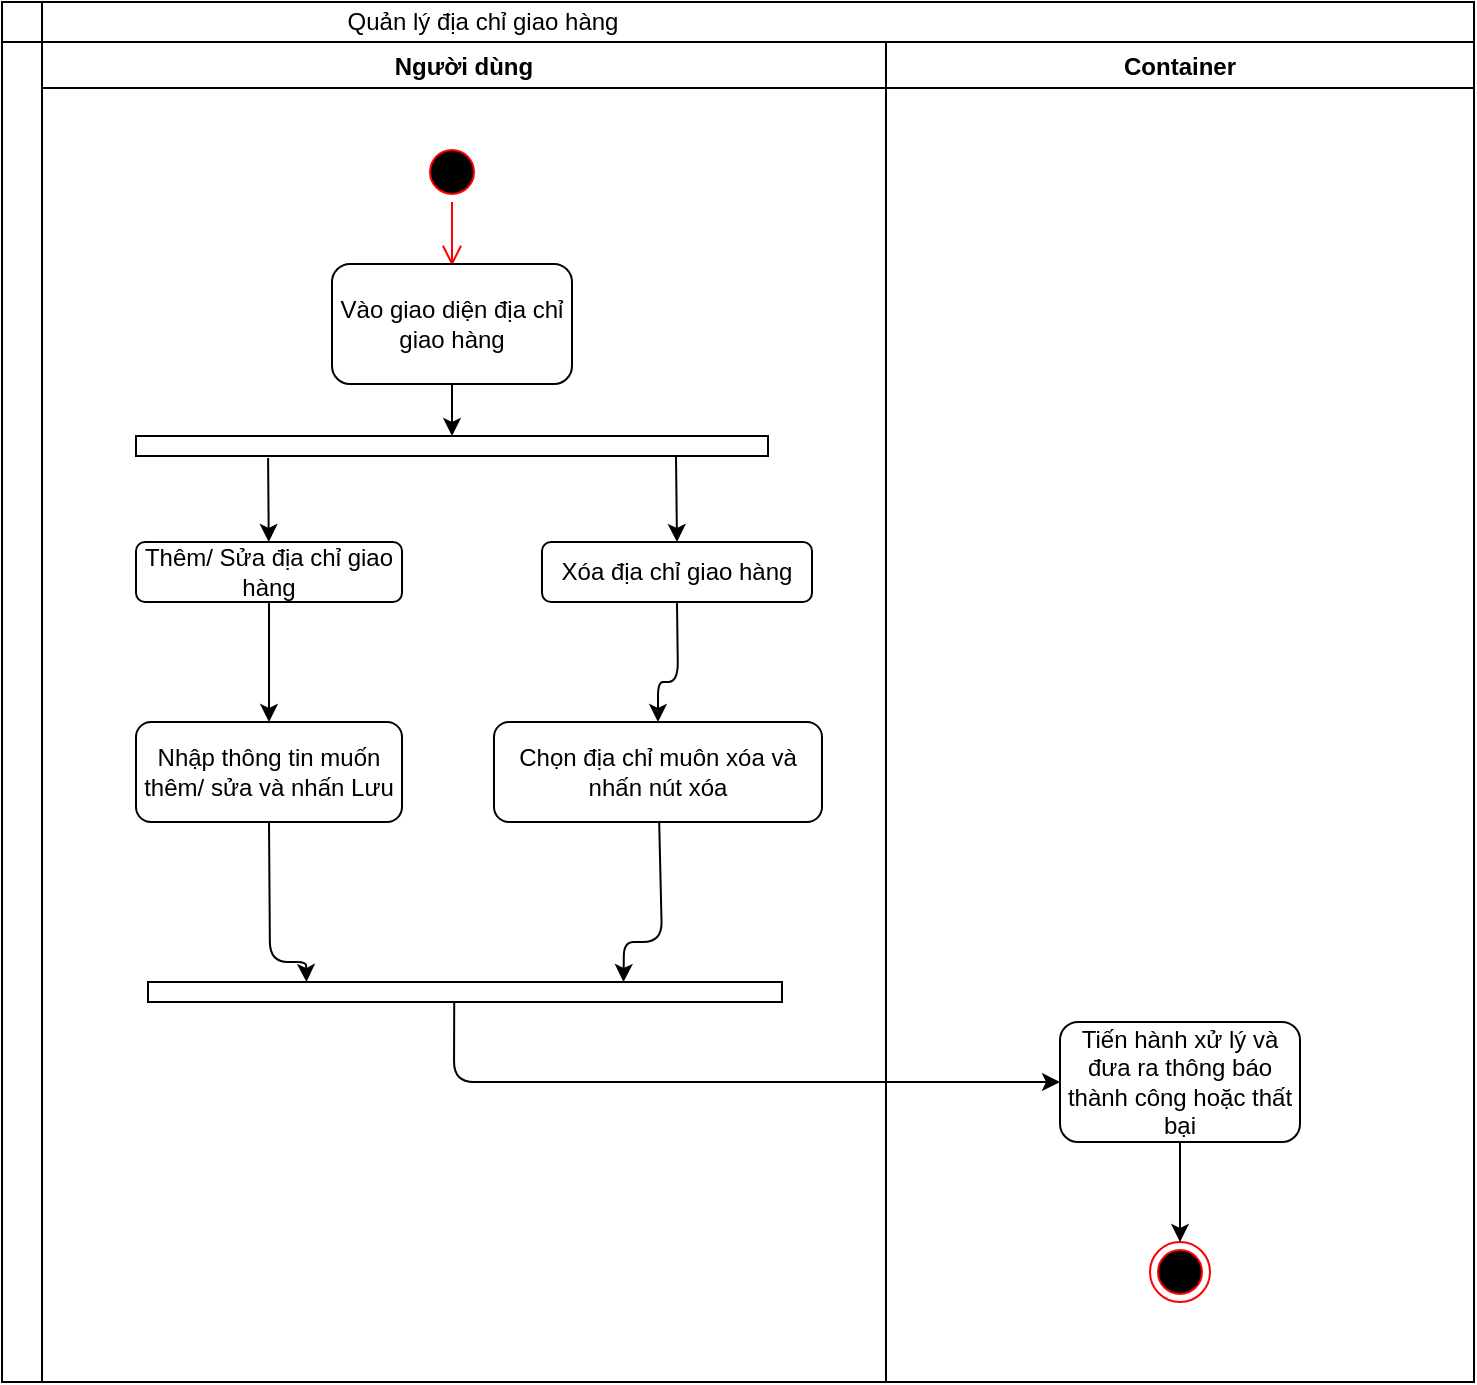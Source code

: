 <mxfile version="11.1.4" type="device"><diagram id="R-p1R3rmLyb1tVqgWHjV" name="Page-1"><mxGraphModel dx="1086" dy="448" grid="0" gridSize="10" guides="1" tooltips="1" connect="1" arrows="1" fold="1" page="0" pageScale="1" pageWidth="850" pageHeight="1100" math="0" shadow="0"><root><mxCell id="0"/><mxCell id="1" parent="0"/><mxCell id="QdmenRKpb6uVGYCdSDJF-2" value="" style="shape=internalStorage;whiteSpace=wrap;html=1;backgroundOutline=1;" vertex="1" parent="1"><mxGeometry x="144" y="410" width="736" height="690" as="geometry"/></mxCell><mxCell id="QdmenRKpb6uVGYCdSDJF-3" value="Người dùng" style="swimlane;" vertex="1" parent="1"><mxGeometry x="164" y="430" width="422" height="670" as="geometry"/></mxCell><mxCell id="QdmenRKpb6uVGYCdSDJF-4" value="" style="ellipse;html=1;shape=startState;fillColor=#000000;strokeColor=#ff0000;" vertex="1" parent="QdmenRKpb6uVGYCdSDJF-3"><mxGeometry x="190" y="50" width="30" height="30" as="geometry"/></mxCell><mxCell id="QdmenRKpb6uVGYCdSDJF-5" value="" style="edgeStyle=orthogonalEdgeStyle;html=1;verticalAlign=bottom;endArrow=open;endSize=8;strokeColor=#ff0000;" edge="1" parent="QdmenRKpb6uVGYCdSDJF-3" source="QdmenRKpb6uVGYCdSDJF-4"><mxGeometry relative="1" as="geometry"><mxPoint x="205" y="112" as="targetPoint"/></mxGeometry></mxCell><mxCell id="QdmenRKpb6uVGYCdSDJF-6" value="Vào giao diện địa chỉ giao hàng" style="rounded=1;whiteSpace=wrap;html=1;" vertex="1" parent="QdmenRKpb6uVGYCdSDJF-3"><mxGeometry x="145" y="111" width="120" height="60" as="geometry"/></mxCell><mxCell id="QdmenRKpb6uVGYCdSDJF-9" value="Thêm/ Sửa địa chỉ giao hàng" style="rounded=1;whiteSpace=wrap;html=1;" vertex="1" parent="QdmenRKpb6uVGYCdSDJF-3"><mxGeometry x="47" y="250" width="133" height="30" as="geometry"/></mxCell><mxCell id="QdmenRKpb6uVGYCdSDJF-10" value="Xóa địa chỉ giao hàng" style="rounded=1;whiteSpace=wrap;html=1;" vertex="1" parent="QdmenRKpb6uVGYCdSDJF-3"><mxGeometry x="250" y="250" width="135" height="30" as="geometry"/></mxCell><mxCell id="QdmenRKpb6uVGYCdSDJF-13" value="" style="rounded=0;whiteSpace=wrap;html=1;" vertex="1" parent="QdmenRKpb6uVGYCdSDJF-3"><mxGeometry x="53" y="470" width="317" height="10" as="geometry"/></mxCell><mxCell id="QdmenRKpb6uVGYCdSDJF-14" value="" style="endArrow=classic;html=1;exitX=0.5;exitY=1;exitDx=0;exitDy=0;entryX=0.25;entryY=0;entryDx=0;entryDy=0;" edge="1" parent="QdmenRKpb6uVGYCdSDJF-3" source="QdmenRKpb6uVGYCdSDJF-26" target="QdmenRKpb6uVGYCdSDJF-13"><mxGeometry width="50" height="50" relative="1" as="geometry"><mxPoint x="114" y="430" as="sourcePoint"/><mxPoint x="120" y="510" as="targetPoint"/><Array as="points"><mxPoint x="114" y="460"/><mxPoint x="132" y="460"/></Array></mxGeometry></mxCell><mxCell id="QdmenRKpb6uVGYCdSDJF-15" value="" style="endArrow=classic;html=1;entryX=0.75;entryY=0;entryDx=0;entryDy=0;" edge="1" parent="QdmenRKpb6uVGYCdSDJF-3" source="QdmenRKpb6uVGYCdSDJF-28" target="QdmenRKpb6uVGYCdSDJF-13"><mxGeometry width="50" height="50" relative="1" as="geometry"><mxPoint x="303" y="430" as="sourcePoint"/><mxPoint x="340" y="510" as="targetPoint"/><Array as="points"><mxPoint x="310" y="450"/><mxPoint x="291" y="450"/></Array></mxGeometry></mxCell><mxCell id="QdmenRKpb6uVGYCdSDJF-26" value="Nhập thông tin muốn thêm/ sửa và nhấn Lưu" style="rounded=1;whiteSpace=wrap;html=1;" vertex="1" parent="QdmenRKpb6uVGYCdSDJF-3"><mxGeometry x="47" y="340" width="133" height="50" as="geometry"/></mxCell><mxCell id="QdmenRKpb6uVGYCdSDJF-22" value="" style="endArrow=classic;html=1;exitX=0.5;exitY=1;exitDx=0;exitDy=0;entryX=0.5;entryY=0;entryDx=0;entryDy=0;" edge="1" parent="QdmenRKpb6uVGYCdSDJF-3" source="QdmenRKpb6uVGYCdSDJF-9" target="QdmenRKpb6uVGYCdSDJF-26"><mxGeometry width="50" height="50" relative="1" as="geometry"><mxPoint x="90" y="470" as="sourcePoint"/><mxPoint x="113.988" y="335" as="targetPoint"/></mxGeometry></mxCell><mxCell id="QdmenRKpb6uVGYCdSDJF-28" value="Chọn địa chỉ muôn xóa và nhấn nút xóa" style="rounded=1;whiteSpace=wrap;html=1;" vertex="1" parent="QdmenRKpb6uVGYCdSDJF-3"><mxGeometry x="226" y="340" width="164" height="50" as="geometry"/></mxCell><mxCell id="QdmenRKpb6uVGYCdSDJF-23" value="" style="endArrow=classic;html=1;exitX=0.5;exitY=1;exitDx=0;exitDy=0;entryX=0.5;entryY=0;entryDx=0;entryDy=0;" edge="1" parent="QdmenRKpb6uVGYCdSDJF-3" source="QdmenRKpb6uVGYCdSDJF-10" target="QdmenRKpb6uVGYCdSDJF-28"><mxGeometry width="50" height="50" relative="1" as="geometry"><mxPoint x="270" y="450" as="sourcePoint"/><mxPoint x="290" y="334.5" as="targetPoint"/><Array as="points"><mxPoint x="318" y="320"/><mxPoint x="308" y="320"/></Array></mxGeometry></mxCell><mxCell id="QdmenRKpb6uVGYCdSDJF-16" value="Quản lý địa chỉ giao hàng" style="text;html=1;strokeColor=none;fillColor=none;align=center;verticalAlign=middle;whiteSpace=wrap;rounded=0;" vertex="1" parent="1"><mxGeometry x="289.5" y="410" width="189" height="20" as="geometry"/></mxCell><mxCell id="QdmenRKpb6uVGYCdSDJF-17" value="" style="rounded=0;whiteSpace=wrap;html=1;" vertex="1" parent="1"><mxGeometry x="211" y="627" width="316" height="10" as="geometry"/></mxCell><mxCell id="QdmenRKpb6uVGYCdSDJF-18" value="" style="endArrow=classic;html=1;exitX=0.5;exitY=1;exitDx=0;exitDy=0;entryX=0.5;entryY=0;entryDx=0;entryDy=0;" edge="1" parent="1" source="QdmenRKpb6uVGYCdSDJF-6" target="QdmenRKpb6uVGYCdSDJF-17"><mxGeometry width="50" height="50" relative="1" as="geometry"><mxPoint x="399" y="800" as="sourcePoint"/><mxPoint x="449" y="750" as="targetPoint"/></mxGeometry></mxCell><mxCell id="QdmenRKpb6uVGYCdSDJF-19" value="" style="endArrow=classic;html=1;exitX=0.209;exitY=1.1;exitDx=0;exitDy=0;exitPerimeter=0;" edge="1" parent="1" source="QdmenRKpb6uVGYCdSDJF-17" target="QdmenRKpb6uVGYCdSDJF-9"><mxGeometry width="50" height="50" relative="1" as="geometry"><mxPoint x="442" y="895" as="sourcePoint"/><mxPoint x="276" y="679" as="targetPoint"/></mxGeometry></mxCell><mxCell id="QdmenRKpb6uVGYCdSDJF-20" value="" style="endArrow=classic;html=1;entryX=0.5;entryY=0;entryDx=0;entryDy=0;" edge="1" parent="1" target="QdmenRKpb6uVGYCdSDJF-10"><mxGeometry width="50" height="50" relative="1" as="geometry"><mxPoint x="481" y="637" as="sourcePoint"/><mxPoint x="480.9" y="679" as="targetPoint"/></mxGeometry></mxCell><mxCell id="QdmenRKpb6uVGYCdSDJF-29" value="Container" style="swimlane;" vertex="1" parent="1"><mxGeometry x="586" y="430" width="294" height="670" as="geometry"/></mxCell><mxCell id="QdmenRKpb6uVGYCdSDJF-31" value="Tiến hành xử lý và đưa ra thông báo thành công hoặc thất bại" style="rounded=1;whiteSpace=wrap;html=1;" vertex="1" parent="QdmenRKpb6uVGYCdSDJF-29"><mxGeometry x="87" y="490" width="120" height="60" as="geometry"/></mxCell><mxCell id="QdmenRKpb6uVGYCdSDJF-32" value="" style="ellipse;html=1;shape=endState;fillColor=#000000;strokeColor=#ff0000;" vertex="1" parent="QdmenRKpb6uVGYCdSDJF-29"><mxGeometry x="132" y="600" width="30" height="30" as="geometry"/></mxCell><mxCell id="QdmenRKpb6uVGYCdSDJF-33" value="" style="endArrow=classic;html=1;exitX=0.5;exitY=1;exitDx=0;exitDy=0;entryX=0.5;entryY=0;entryDx=0;entryDy=0;" edge="1" parent="QdmenRKpb6uVGYCdSDJF-29" source="QdmenRKpb6uVGYCdSDJF-31" target="QdmenRKpb6uVGYCdSDJF-32"><mxGeometry width="50" height="50" relative="1" as="geometry"><mxPoint x="144" y="430" as="sourcePoint"/><mxPoint x="194" y="380" as="targetPoint"/></mxGeometry></mxCell><mxCell id="QdmenRKpb6uVGYCdSDJF-30" value="" style="endArrow=classic;html=1;exitX=0.483;exitY=1;exitDx=0;exitDy=0;exitPerimeter=0;entryX=0;entryY=0.5;entryDx=0;entryDy=0;" edge="1" parent="1" source="QdmenRKpb6uVGYCdSDJF-13" target="QdmenRKpb6uVGYCdSDJF-31"><mxGeometry width="50" height="50" relative="1" as="geometry"><mxPoint x="400" y="1010" as="sourcePoint"/><mxPoint x="450" y="960" as="targetPoint"/><Array as="points"><mxPoint x="370" y="950"/></Array></mxGeometry></mxCell></root></mxGraphModel></diagram></mxfile>